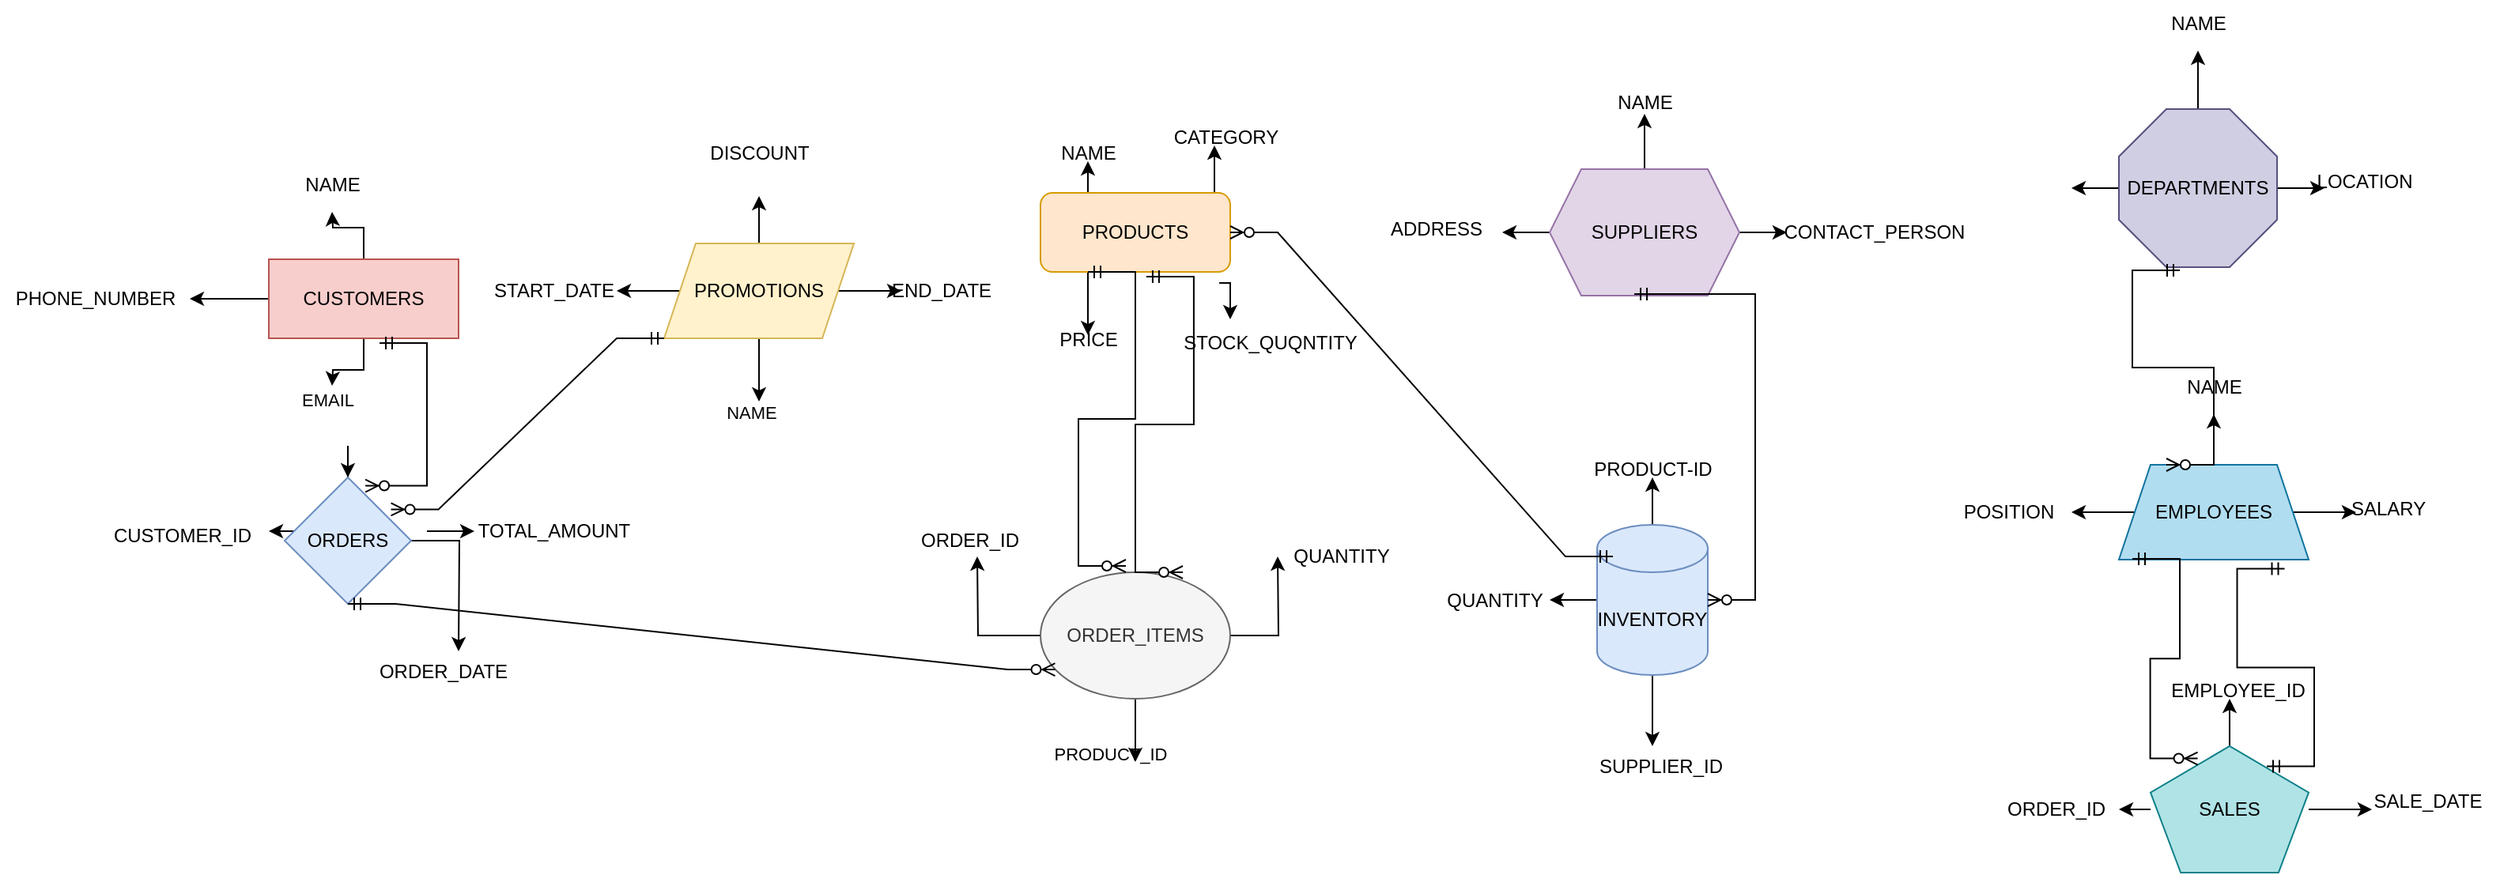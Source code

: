 <mxfile version="24.5.1" type="device">
  <diagram name="Page-1" id="E6YMUaYKfEWk-xOYNXWC">
    <mxGraphModel dx="1563" dy="1889" grid="1" gridSize="10" guides="1" tooltips="1" connect="1" arrows="1" fold="1" page="1" pageScale="1" pageWidth="850" pageHeight="1100" math="0" shadow="0">
      <root>
        <mxCell id="0" />
        <mxCell id="1" parent="0" />
        <mxCell id="QFXuWkM9gua8gUhqy6tU-32" style="edgeStyle=orthogonalEdgeStyle;rounded=0;orthogonalLoop=1;jettySize=auto;html=1;exitX=0.5;exitY=0;exitDx=0;exitDy=0;" edge="1" parent="1" source="QFXuWkM9gua8gUhqy6tU-1">
          <mxGeometry relative="1" as="geometry">
            <mxPoint x="708" y="100" as="targetPoint" />
          </mxGeometry>
        </mxCell>
        <mxCell id="QFXuWkM9gua8gUhqy6tU-34" style="edgeStyle=orthogonalEdgeStyle;rounded=0;orthogonalLoop=1;jettySize=auto;html=1;exitX=0.5;exitY=1;exitDx=0;exitDy=0;" edge="1" parent="1" source="QFXuWkM9gua8gUhqy6tU-1">
          <mxGeometry relative="1" as="geometry">
            <mxPoint x="708" y="210" as="targetPoint" />
            <Array as="points">
              <mxPoint x="708" y="170" />
            </Array>
          </mxGeometry>
        </mxCell>
        <mxCell id="QFXuWkM9gua8gUhqy6tU-38" style="edgeStyle=orthogonalEdgeStyle;rounded=0;orthogonalLoop=1;jettySize=auto;html=1;exitX=0.75;exitY=0;exitDx=0;exitDy=0;" edge="1" parent="1" source="QFXuWkM9gua8gUhqy6tU-1">
          <mxGeometry relative="1" as="geometry">
            <mxPoint x="788" y="90" as="targetPoint" />
          </mxGeometry>
        </mxCell>
        <mxCell id="QFXuWkM9gua8gUhqy6tU-39" style="edgeStyle=orthogonalEdgeStyle;rounded=0;orthogonalLoop=1;jettySize=auto;html=1;exitX=0.942;exitY=1.14;exitDx=0;exitDy=0;exitPerimeter=0;" edge="1" parent="1" source="QFXuWkM9gua8gUhqy6tU-1">
          <mxGeometry relative="1" as="geometry">
            <mxPoint x="798" y="200" as="targetPoint" />
          </mxGeometry>
        </mxCell>
        <mxCell id="QFXuWkM9gua8gUhqy6tU-1" value="PRODUCTS" style="rounded=1;whiteSpace=wrap;html=1;fillColor=#ffe6cc;strokeColor=#d79b00;" vertex="1" parent="1">
          <mxGeometry x="678" y="120" width="120" height="50" as="geometry" />
        </mxCell>
        <mxCell id="QFXuWkM9gua8gUhqy6tU-58" style="edgeStyle=orthogonalEdgeStyle;rounded=0;orthogonalLoop=1;jettySize=auto;html=1;" edge="1" parent="1" source="QFXuWkM9gua8gUhqy6tU-16">
          <mxGeometry relative="1" as="geometry">
            <mxPoint x="230" y="132" as="targetPoint" />
          </mxGeometry>
        </mxCell>
        <mxCell id="QFXuWkM9gua8gUhqy6tU-60" style="edgeStyle=orthogonalEdgeStyle;rounded=0;orthogonalLoop=1;jettySize=auto;html=1;" edge="1" parent="1" source="QFXuWkM9gua8gUhqy6tU-16">
          <mxGeometry relative="1" as="geometry">
            <mxPoint x="230" y="242" as="targetPoint" />
          </mxGeometry>
        </mxCell>
        <mxCell id="QFXuWkM9gua8gUhqy6tU-61" value="EMAIL" style="edgeLabel;html=1;align=center;verticalAlign=middle;resizable=0;points=[];" vertex="1" connectable="0" parent="QFXuWkM9gua8gUhqy6tU-60">
          <mxGeometry x="1" y="9" relative="1" as="geometry">
            <mxPoint x="-12" y="8" as="offset" />
          </mxGeometry>
        </mxCell>
        <mxCell id="QFXuWkM9gua8gUhqy6tU-62" style="edgeStyle=orthogonalEdgeStyle;rounded=0;orthogonalLoop=1;jettySize=auto;html=1;exitX=0;exitY=0.5;exitDx=0;exitDy=0;" edge="1" parent="1" source="QFXuWkM9gua8gUhqy6tU-16">
          <mxGeometry relative="1" as="geometry">
            <mxPoint x="140" y="187" as="targetPoint" />
          </mxGeometry>
        </mxCell>
        <mxCell id="QFXuWkM9gua8gUhqy6tU-16" value="CUSTOMERS" style="rounded=0;whiteSpace=wrap;html=1;fillColor=#f8cecc;strokeColor=#b85450;" vertex="1" parent="1">
          <mxGeometry x="190" y="162" width="120" height="50" as="geometry" />
        </mxCell>
        <mxCell id="QFXuWkM9gua8gUhqy6tU-69" style="edgeStyle=orthogonalEdgeStyle;rounded=0;orthogonalLoop=1;jettySize=auto;html=1;" edge="1" parent="1" source="QFXuWkM9gua8gUhqy6tU-17">
          <mxGeometry relative="1" as="geometry">
            <mxPoint x="310" y="410" as="targetPoint" />
          </mxGeometry>
        </mxCell>
        <mxCell id="QFXuWkM9gua8gUhqy6tU-72" style="edgeStyle=orthogonalEdgeStyle;rounded=0;orthogonalLoop=1;jettySize=auto;html=1;exitX=1;exitY=0.5;exitDx=0;exitDy=0;" edge="1" parent="1">
          <mxGeometry relative="1" as="geometry">
            <mxPoint x="320" y="334" as="targetPoint" />
            <mxPoint x="290" y="334" as="sourcePoint" />
          </mxGeometry>
        </mxCell>
        <mxCell id="QFXuWkM9gua8gUhqy6tU-74" style="edgeStyle=orthogonalEdgeStyle;rounded=0;orthogonalLoop=1;jettySize=auto;html=1;exitX=0;exitY=0.5;exitDx=0;exitDy=0;" edge="1" parent="1">
          <mxGeometry relative="1" as="geometry">
            <mxPoint x="190" y="334" as="targetPoint" />
            <mxPoint x="210" y="334" as="sourcePoint" />
          </mxGeometry>
        </mxCell>
        <mxCell id="QFXuWkM9gua8gUhqy6tU-90" style="edgeStyle=orthogonalEdgeStyle;rounded=0;orthogonalLoop=1;jettySize=auto;html=1;" edge="1" parent="1" source="QFXuWkM9gua8gUhqy6tU-17">
          <mxGeometry relative="1" as="geometry">
            <mxPoint x="240" y="300" as="targetPoint" />
          </mxGeometry>
        </mxCell>
        <mxCell id="QFXuWkM9gua8gUhqy6tU-17" value="ORDERS" style="rhombus;whiteSpace=wrap;html=1;fillColor=#dae8fc;strokeColor=#6c8ebf;" vertex="1" parent="1">
          <mxGeometry x="200" y="300" width="80" height="80" as="geometry" />
        </mxCell>
        <mxCell id="QFXuWkM9gua8gUhqy6tU-44" style="edgeStyle=orthogonalEdgeStyle;rounded=0;orthogonalLoop=1;jettySize=auto;html=1;exitX=0.5;exitY=1;exitDx=0;exitDy=0;" edge="1" parent="1" source="QFXuWkM9gua8gUhqy6tU-18">
          <mxGeometry relative="1" as="geometry">
            <mxPoint x="738" y="420" as="targetPoint" />
          </mxGeometry>
        </mxCell>
        <mxCell id="QFXuWkM9gua8gUhqy6tU-45" value="PRODUCT_ID" style="edgeLabel;html=1;align=center;verticalAlign=middle;resizable=0;points=[];" vertex="1" connectable="0" parent="QFXuWkM9gua8gUhqy6tU-44">
          <mxGeometry x="1" y="8" relative="1" as="geometry">
            <mxPoint x="-8" y="55" as="offset" />
          </mxGeometry>
        </mxCell>
        <mxCell id="QFXuWkM9gua8gUhqy6tU-49" style="edgeStyle=orthogonalEdgeStyle;rounded=0;orthogonalLoop=1;jettySize=auto;html=1;exitX=0;exitY=0.5;exitDx=0;exitDy=0;" edge="1" parent="1" source="QFXuWkM9gua8gUhqy6tU-18">
          <mxGeometry relative="1" as="geometry">
            <mxPoint x="638" y="350" as="targetPoint" />
          </mxGeometry>
        </mxCell>
        <mxCell id="QFXuWkM9gua8gUhqy6tU-50" style="edgeStyle=orthogonalEdgeStyle;rounded=0;orthogonalLoop=1;jettySize=auto;html=1;exitX=1;exitY=0.5;exitDx=0;exitDy=0;" edge="1" parent="1" source="QFXuWkM9gua8gUhqy6tU-18">
          <mxGeometry relative="1" as="geometry">
            <mxPoint x="828" y="350" as="targetPoint" />
          </mxGeometry>
        </mxCell>
        <mxCell id="QFXuWkM9gua8gUhqy6tU-55" style="edgeStyle=orthogonalEdgeStyle;rounded=0;orthogonalLoop=1;jettySize=auto;html=1;" edge="1" parent="1" source="QFXuWkM9gua8gUhqy6tU-18">
          <mxGeometry relative="1" as="geometry">
            <mxPoint x="738" y="480" as="targetPoint" />
          </mxGeometry>
        </mxCell>
        <mxCell id="QFXuWkM9gua8gUhqy6tU-18" value="ORDER_ITEMS" style="ellipse;whiteSpace=wrap;html=1;fillColor=#f5f5f5;fontColor=#333333;strokeColor=#666666;" vertex="1" parent="1">
          <mxGeometry x="678" y="360" width="120" height="80" as="geometry" />
        </mxCell>
        <mxCell id="QFXuWkM9gua8gUhqy6tU-94" style="edgeStyle=orthogonalEdgeStyle;rounded=0;orthogonalLoop=1;jettySize=auto;html=1;" edge="1" parent="1" source="QFXuWkM9gua8gUhqy6tU-19">
          <mxGeometry relative="1" as="geometry">
            <mxPoint x="1060" y="70" as="targetPoint" />
          </mxGeometry>
        </mxCell>
        <mxCell id="QFXuWkM9gua8gUhqy6tU-103" style="edgeStyle=orthogonalEdgeStyle;rounded=0;orthogonalLoop=1;jettySize=auto;html=1;exitX=1;exitY=0.5;exitDx=0;exitDy=0;" edge="1" parent="1" source="QFXuWkM9gua8gUhqy6tU-19">
          <mxGeometry relative="1" as="geometry">
            <mxPoint x="1150" y="145" as="targetPoint" />
          </mxGeometry>
        </mxCell>
        <mxCell id="QFXuWkM9gua8gUhqy6tU-106" style="edgeStyle=orthogonalEdgeStyle;rounded=0;orthogonalLoop=1;jettySize=auto;html=1;" edge="1" parent="1" source="QFXuWkM9gua8gUhqy6tU-19">
          <mxGeometry relative="1" as="geometry">
            <mxPoint x="970" y="145" as="targetPoint" />
          </mxGeometry>
        </mxCell>
        <mxCell id="QFXuWkM9gua8gUhqy6tU-19" value="SUPPLIERS" style="shape=hexagon;perimeter=hexagonPerimeter2;whiteSpace=wrap;html=1;fixedSize=1;fillColor=#e1d5e7;strokeColor=#9673a6;" vertex="1" parent="1">
          <mxGeometry x="1000" y="105" width="120" height="80" as="geometry" />
        </mxCell>
        <mxCell id="QFXuWkM9gua8gUhqy6tU-96" style="edgeStyle=orthogonalEdgeStyle;rounded=0;orthogonalLoop=1;jettySize=auto;html=1;" edge="1" parent="1" source="QFXuWkM9gua8gUhqy6tU-20">
          <mxGeometry relative="1" as="geometry">
            <mxPoint x="1065" y="300" as="targetPoint" />
          </mxGeometry>
        </mxCell>
        <mxCell id="QFXuWkM9gua8gUhqy6tU-98" style="edgeStyle=orthogonalEdgeStyle;rounded=0;orthogonalLoop=1;jettySize=auto;html=1;" edge="1" parent="1" source="QFXuWkM9gua8gUhqy6tU-20">
          <mxGeometry relative="1" as="geometry">
            <mxPoint x="1065" y="470" as="targetPoint" />
          </mxGeometry>
        </mxCell>
        <mxCell id="QFXuWkM9gua8gUhqy6tU-101" style="edgeStyle=orthogonalEdgeStyle;rounded=0;orthogonalLoop=1;jettySize=auto;html=1;" edge="1" parent="1" source="QFXuWkM9gua8gUhqy6tU-20">
          <mxGeometry relative="1" as="geometry">
            <mxPoint x="1000" y="377.5" as="targetPoint" />
          </mxGeometry>
        </mxCell>
        <mxCell id="QFXuWkM9gua8gUhqy6tU-20" value="INVENTORY" style="shape=cylinder3;whiteSpace=wrap;html=1;boundedLbl=1;backgroundOutline=1;size=15;fillColor=#dae8fc;strokeColor=#6c8ebf;" vertex="1" parent="1">
          <mxGeometry x="1030" y="330" width="70" height="95" as="geometry" />
        </mxCell>
        <mxCell id="QFXuWkM9gua8gUhqy6tU-79" style="edgeStyle=orthogonalEdgeStyle;rounded=0;orthogonalLoop=1;jettySize=auto;html=1;" edge="1" parent="1" source="QFXuWkM9gua8gUhqy6tU-21">
          <mxGeometry relative="1" as="geometry">
            <mxPoint x="410" y="182" as="targetPoint" />
          </mxGeometry>
        </mxCell>
        <mxCell id="QFXuWkM9gua8gUhqy6tU-82" style="edgeStyle=orthogonalEdgeStyle;rounded=0;orthogonalLoop=1;jettySize=auto;html=1;" edge="1" parent="1" source="QFXuWkM9gua8gUhqy6tU-21">
          <mxGeometry relative="1" as="geometry">
            <mxPoint x="590" y="182" as="targetPoint" />
          </mxGeometry>
        </mxCell>
        <mxCell id="QFXuWkM9gua8gUhqy6tU-84" style="edgeStyle=orthogonalEdgeStyle;rounded=0;orthogonalLoop=1;jettySize=auto;html=1;" edge="1" parent="1" source="QFXuWkM9gua8gUhqy6tU-21">
          <mxGeometry relative="1" as="geometry">
            <mxPoint x="500" y="122" as="targetPoint" />
          </mxGeometry>
        </mxCell>
        <mxCell id="QFXuWkM9gua8gUhqy6tU-86" style="edgeStyle=orthogonalEdgeStyle;rounded=0;orthogonalLoop=1;jettySize=auto;html=1;" edge="1" parent="1" source="QFXuWkM9gua8gUhqy6tU-21">
          <mxGeometry relative="1" as="geometry">
            <mxPoint x="500" y="252" as="targetPoint" />
          </mxGeometry>
        </mxCell>
        <mxCell id="QFXuWkM9gua8gUhqy6tU-87" value="NAME" style="edgeLabel;html=1;align=center;verticalAlign=middle;resizable=0;points=[];" vertex="1" connectable="0" parent="QFXuWkM9gua8gUhqy6tU-86">
          <mxGeometry x="1" y="-9" relative="1" as="geometry">
            <mxPoint x="4" y="7" as="offset" />
          </mxGeometry>
        </mxCell>
        <mxCell id="QFXuWkM9gua8gUhqy6tU-21" value="PROMOTIONS" style="shape=parallelogram;perimeter=parallelogramPerimeter;whiteSpace=wrap;html=1;fixedSize=1;fillColor=#fff2cc;strokeColor=#d6b656;" vertex="1" parent="1">
          <mxGeometry x="440" y="152" width="120" height="60" as="geometry" />
        </mxCell>
        <mxCell id="QFXuWkM9gua8gUhqy6tU-120" style="edgeStyle=orthogonalEdgeStyle;rounded=0;orthogonalLoop=1;jettySize=auto;html=1;" edge="1" parent="1" source="QFXuWkM9gua8gUhqy6tU-22">
          <mxGeometry relative="1" as="geometry">
            <mxPoint x="1420" y="260" as="targetPoint" />
          </mxGeometry>
        </mxCell>
        <mxCell id="QFXuWkM9gua8gUhqy6tU-126" style="edgeStyle=orthogonalEdgeStyle;rounded=0;orthogonalLoop=1;jettySize=auto;html=1;" edge="1" parent="1" source="QFXuWkM9gua8gUhqy6tU-22">
          <mxGeometry relative="1" as="geometry">
            <mxPoint x="1330" y="322" as="targetPoint" />
          </mxGeometry>
        </mxCell>
        <mxCell id="QFXuWkM9gua8gUhqy6tU-128" style="edgeStyle=orthogonalEdgeStyle;rounded=0;orthogonalLoop=1;jettySize=auto;html=1;" edge="1" parent="1" source="QFXuWkM9gua8gUhqy6tU-22">
          <mxGeometry relative="1" as="geometry">
            <mxPoint x="1510" y="322" as="targetPoint" />
          </mxGeometry>
        </mxCell>
        <mxCell id="QFXuWkM9gua8gUhqy6tU-22" value="EMPLOYEES" style="shape=trapezoid;perimeter=trapezoidPerimeter;whiteSpace=wrap;html=1;fixedSize=1;fillColor=#b1ddf0;strokeColor=#10739e;" vertex="1" parent="1">
          <mxGeometry x="1360" y="292" width="120" height="60" as="geometry" />
        </mxCell>
        <mxCell id="QFXuWkM9gua8gUhqy6tU-130" style="edgeStyle=orthogonalEdgeStyle;rounded=0;orthogonalLoop=1;jettySize=auto;html=1;" edge="1" parent="1" source="QFXuWkM9gua8gUhqy6tU-23">
          <mxGeometry relative="1" as="geometry">
            <mxPoint x="1410" y="30" as="targetPoint" />
          </mxGeometry>
        </mxCell>
        <mxCell id="QFXuWkM9gua8gUhqy6tU-131" style="edgeStyle=orthogonalEdgeStyle;rounded=0;orthogonalLoop=1;jettySize=auto;html=1;exitX=0;exitY=0.5;exitDx=0;exitDy=0;exitPerimeter=0;" edge="1" parent="1" source="QFXuWkM9gua8gUhqy6tU-23">
          <mxGeometry relative="1" as="geometry">
            <mxPoint x="1330" y="117" as="targetPoint" />
          </mxGeometry>
        </mxCell>
        <mxCell id="QFXuWkM9gua8gUhqy6tU-132" style="edgeStyle=orthogonalEdgeStyle;rounded=0;orthogonalLoop=1;jettySize=auto;html=1;exitX=1;exitY=0.5;exitDx=0;exitDy=0;exitPerimeter=0;" edge="1" parent="1" source="QFXuWkM9gua8gUhqy6tU-23">
          <mxGeometry relative="1" as="geometry">
            <mxPoint x="1490" y="117" as="targetPoint" />
          </mxGeometry>
        </mxCell>
        <mxCell id="QFXuWkM9gua8gUhqy6tU-23" value="DEPARTMENTS" style="whiteSpace=wrap;html=1;shape=mxgraph.basic.octagon2;align=center;verticalAlign=middle;dx=15;fillColor=#d0cee2;strokeColor=#56517e;" vertex="1" parent="1">
          <mxGeometry x="1360" y="67" width="100" height="100" as="geometry" />
        </mxCell>
        <mxCell id="QFXuWkM9gua8gUhqy6tU-111" style="edgeStyle=orthogonalEdgeStyle;rounded=0;orthogonalLoop=1;jettySize=auto;html=1;" edge="1" parent="1" source="QFXuWkM9gua8gUhqy6tU-24">
          <mxGeometry relative="1" as="geometry">
            <mxPoint x="1430" y="440" as="targetPoint" />
          </mxGeometry>
        </mxCell>
        <mxCell id="QFXuWkM9gua8gUhqy6tU-113" style="edgeStyle=orthogonalEdgeStyle;rounded=0;orthogonalLoop=1;jettySize=auto;html=1;" edge="1" parent="1" source="QFXuWkM9gua8gUhqy6tU-24">
          <mxGeometry relative="1" as="geometry">
            <mxPoint x="1360" y="510" as="targetPoint" />
          </mxGeometry>
        </mxCell>
        <mxCell id="QFXuWkM9gua8gUhqy6tU-115" style="edgeStyle=orthogonalEdgeStyle;rounded=0;orthogonalLoop=1;jettySize=auto;html=1;" edge="1" parent="1" source="QFXuWkM9gua8gUhqy6tU-24">
          <mxGeometry relative="1" as="geometry">
            <mxPoint x="1520" y="510" as="targetPoint" />
          </mxGeometry>
        </mxCell>
        <mxCell id="QFXuWkM9gua8gUhqy6tU-24" value="SALES" style="whiteSpace=wrap;html=1;shape=mxgraph.basic.pentagon;fillColor=#b0e3e6;strokeColor=#0e8088;" vertex="1" parent="1">
          <mxGeometry x="1380" y="470" width="100" height="80" as="geometry" />
        </mxCell>
        <mxCell id="QFXuWkM9gua8gUhqy6tU-35" value="NAME" style="text;html=1;align=center;verticalAlign=middle;resizable=0;points=[];autosize=1;strokeColor=none;fillColor=none;" vertex="1" parent="1">
          <mxGeometry x="678" y="80" width="60" height="30" as="geometry" />
        </mxCell>
        <mxCell id="QFXuWkM9gua8gUhqy6tU-36" value="CATEGORY" style="text;html=1;align=center;verticalAlign=middle;resizable=0;points=[];autosize=1;strokeColor=none;fillColor=none;" vertex="1" parent="1">
          <mxGeometry x="750" y="70" width="90" height="30" as="geometry" />
        </mxCell>
        <mxCell id="QFXuWkM9gua8gUhqy6tU-37" value="PRICE" style="text;html=1;align=center;verticalAlign=middle;resizable=0;points=[];autosize=1;strokeColor=none;fillColor=none;" vertex="1" parent="1">
          <mxGeometry x="678" y="198" width="60" height="30" as="geometry" />
        </mxCell>
        <mxCell id="QFXuWkM9gua8gUhqy6tU-40" value="STOCK_QUQNTITY" style="text;html=1;align=center;verticalAlign=middle;resizable=0;points=[];autosize=1;strokeColor=none;fillColor=none;" vertex="1" parent="1">
          <mxGeometry x="758" y="200" width="130" height="30" as="geometry" />
        </mxCell>
        <mxCell id="QFXuWkM9gua8gUhqy6tU-43" value="ORDER_ID" style="text;html=1;align=center;verticalAlign=middle;resizable=0;points=[];autosize=1;strokeColor=none;fillColor=none;" vertex="1" parent="1">
          <mxGeometry x="588" y="325" width="90" height="30" as="geometry" />
        </mxCell>
        <mxCell id="QFXuWkM9gua8gUhqy6tU-47" value="QUANTITY" style="text;html=1;align=center;verticalAlign=middle;resizable=0;points=[];autosize=1;strokeColor=none;fillColor=none;" vertex="1" parent="1">
          <mxGeometry x="828" y="335" width="80" height="30" as="geometry" />
        </mxCell>
        <mxCell id="QFXuWkM9gua8gUhqy6tU-51" value="" style="edgeStyle=entityRelationEdgeStyle;fontSize=12;html=1;endArrow=ERzeroToMany;startArrow=ERmandOne;rounded=0;entryX=0.75;entryY=0;entryDx=0;entryDy=0;entryPerimeter=0;exitX=0.558;exitY=1.06;exitDx=0;exitDy=0;exitPerimeter=0;" edge="1" parent="1" source="QFXuWkM9gua8gUhqy6tU-1" target="QFXuWkM9gua8gUhqy6tU-18">
          <mxGeometry width="100" height="100" relative="1" as="geometry">
            <mxPoint x="748" y="100" as="sourcePoint" />
            <mxPoint x="798" y="190" as="targetPoint" />
            <Array as="points">
              <mxPoint x="728" y="180" />
              <mxPoint x="558" y="180" />
              <mxPoint x="798" y="230" />
              <mxPoint x="798" y="260" />
              <mxPoint x="788" y="230" />
            </Array>
          </mxGeometry>
        </mxCell>
        <mxCell id="QFXuWkM9gua8gUhqy6tU-56" value="" style="edgeStyle=entityRelationEdgeStyle;fontSize=12;html=1;endArrow=ERzeroToMany;startArrow=ERmandOne;rounded=0;entryX=0.45;entryY=-0.05;entryDx=0;entryDy=0;entryPerimeter=0;exitX=0.25;exitY=1;exitDx=0;exitDy=0;" edge="1" parent="1" source="QFXuWkM9gua8gUhqy6tU-1" target="QFXuWkM9gua8gUhqy6tU-18">
          <mxGeometry width="100" height="100" relative="1" as="geometry">
            <mxPoint x="718" y="170" as="sourcePoint" />
            <mxPoint x="988" y="250" as="targetPoint" />
            <Array as="points">
              <mxPoint x="998" y="220" />
              <mxPoint x="948" y="270" />
            </Array>
          </mxGeometry>
        </mxCell>
        <mxCell id="QFXuWkM9gua8gUhqy6tU-59" value="NAME" style="text;html=1;align=center;verticalAlign=middle;resizable=0;points=[];autosize=1;strokeColor=none;fillColor=none;" vertex="1" parent="1">
          <mxGeometry x="200" y="100" width="60" height="30" as="geometry" />
        </mxCell>
        <mxCell id="QFXuWkM9gua8gUhqy6tU-63" value="PHONE_NUMBER" style="text;html=1;align=center;verticalAlign=middle;resizable=0;points=[];autosize=1;strokeColor=none;fillColor=none;" vertex="1" parent="1">
          <mxGeometry x="20" y="172" width="120" height="30" as="geometry" />
        </mxCell>
        <mxCell id="QFXuWkM9gua8gUhqy6tU-73" value="TOTAL_AMOUNT" style="text;html=1;align=center;verticalAlign=middle;resizable=0;points=[];autosize=1;strokeColor=none;fillColor=none;" vertex="1" parent="1">
          <mxGeometry x="310" y="319" width="120" height="30" as="geometry" />
        </mxCell>
        <mxCell id="QFXuWkM9gua8gUhqy6tU-75" value="CUSTOMER_ID" style="text;html=1;align=center;verticalAlign=middle;resizable=0;points=[];autosize=1;strokeColor=none;fillColor=none;" vertex="1" parent="1">
          <mxGeometry x="80" y="322" width="110" height="30" as="geometry" />
        </mxCell>
        <mxCell id="QFXuWkM9gua8gUhqy6tU-76" value="" style="edgeStyle=entityRelationEdgeStyle;fontSize=12;html=1;endArrow=ERzeroToMany;startArrow=ERmandOne;rounded=0;entryX=0.638;entryY=0.066;entryDx=0;entryDy=0;entryPerimeter=0;" edge="1" parent="1" target="QFXuWkM9gua8gUhqy6tU-17">
          <mxGeometry width="100" height="100" relative="1" as="geometry">
            <mxPoint x="260" y="215" as="sourcePoint" />
            <mxPoint x="280" y="345" as="targetPoint" />
            <Array as="points">
              <mxPoint x="420" y="245" />
            </Array>
          </mxGeometry>
        </mxCell>
        <mxCell id="QFXuWkM9gua8gUhqy6tU-81" value="START_DATE" style="text;html=1;align=center;verticalAlign=middle;resizable=0;points=[];autosize=1;strokeColor=none;fillColor=none;" vertex="1" parent="1">
          <mxGeometry x="320" y="167" width="100" height="30" as="geometry" />
        </mxCell>
        <mxCell id="QFXuWkM9gua8gUhqy6tU-83" value="END_DATE" style="text;html=1;align=center;verticalAlign=middle;resizable=0;points=[];autosize=1;strokeColor=none;fillColor=none;" vertex="1" parent="1">
          <mxGeometry x="570" y="167" width="90" height="30" as="geometry" />
        </mxCell>
        <mxCell id="QFXuWkM9gua8gUhqy6tU-85" value="DISCOUNT" style="text;html=1;align=center;verticalAlign=middle;resizable=0;points=[];autosize=1;strokeColor=none;fillColor=none;" vertex="1" parent="1">
          <mxGeometry x="455" y="80" width="90" height="30" as="geometry" />
        </mxCell>
        <mxCell id="QFXuWkM9gua8gUhqy6tU-88" value="" style="edgeStyle=entityRelationEdgeStyle;fontSize=12;html=1;endArrow=ERzeroToMany;startArrow=ERmandOne;rounded=0;exitX=0;exitY=1;exitDx=0;exitDy=0;entryX=0.841;entryY=0.253;entryDx=0;entryDy=0;entryPerimeter=0;" edge="1" parent="1" source="QFXuWkM9gua8gUhqy6tU-21" target="QFXuWkM9gua8gUhqy6tU-17">
          <mxGeometry width="100" height="100" relative="1" as="geometry">
            <mxPoint x="380" y="312" as="sourcePoint" />
            <mxPoint x="290" y="334" as="targetPoint" />
            <Array as="points">
              <mxPoint x="320" y="162" />
              <mxPoint x="260" y="290" />
            </Array>
          </mxGeometry>
        </mxCell>
        <mxCell id="QFXuWkM9gua8gUhqy6tU-92" value="ORDER_DATE" style="text;html=1;align=center;verticalAlign=middle;resizable=0;points=[];autosize=1;strokeColor=none;fillColor=none;" vertex="1" parent="1">
          <mxGeometry x="250" y="408" width="100" height="30" as="geometry" />
        </mxCell>
        <mxCell id="QFXuWkM9gua8gUhqy6tU-93" value="" style="edgeStyle=entityRelationEdgeStyle;fontSize=12;html=1;endArrow=ERzeroToMany;startArrow=ERmandOne;rounded=0;exitX=0.5;exitY=1;exitDx=0;exitDy=0;entryX=0.077;entryY=0.769;entryDx=0;entryDy=0;entryPerimeter=0;" edge="1" parent="1" source="QFXuWkM9gua8gUhqy6tU-17" target="QFXuWkM9gua8gUhqy6tU-18">
          <mxGeometry width="100" height="100" relative="1" as="geometry">
            <mxPoint x="340" y="580" as="sourcePoint" />
            <mxPoint x="440" y="480" as="targetPoint" />
          </mxGeometry>
        </mxCell>
        <mxCell id="QFXuWkM9gua8gUhqy6tU-95" value="NAME" style="text;html=1;align=center;verticalAlign=middle;resizable=0;points=[];autosize=1;strokeColor=none;fillColor=none;" vertex="1" parent="1">
          <mxGeometry x="1030" y="48" width="60" height="30" as="geometry" />
        </mxCell>
        <mxCell id="QFXuWkM9gua8gUhqy6tU-100" value="SUPPLIER_ID" style="text;html=1;align=center;verticalAlign=middle;resizable=0;points=[];autosize=1;strokeColor=none;fillColor=none;" vertex="1" parent="1">
          <mxGeometry x="1020" y="468" width="100" height="30" as="geometry" />
        </mxCell>
        <mxCell id="QFXuWkM9gua8gUhqy6tU-102" value="QUANTITY" style="text;html=1;align=center;verticalAlign=middle;resizable=0;points=[];autosize=1;strokeColor=none;fillColor=none;" vertex="1" parent="1">
          <mxGeometry x="925" y="362.5" width="80" height="30" as="geometry" />
        </mxCell>
        <mxCell id="QFXuWkM9gua8gUhqy6tU-105" value="CONTACT_PERSON" style="text;html=1;align=center;verticalAlign=middle;resizable=0;points=[];autosize=1;strokeColor=none;fillColor=none;" vertex="1" parent="1">
          <mxGeometry x="1135" y="130" width="140" height="30" as="geometry" />
        </mxCell>
        <mxCell id="QFXuWkM9gua8gUhqy6tU-107" value="ADDRESS" style="text;html=1;align=center;verticalAlign=middle;resizable=0;points=[];autosize=1;strokeColor=none;fillColor=none;" vertex="1" parent="1">
          <mxGeometry x="888" y="128" width="80" height="30" as="geometry" />
        </mxCell>
        <mxCell id="QFXuWkM9gua8gUhqy6tU-108" value="" style="edgeStyle=entityRelationEdgeStyle;fontSize=12;html=1;endArrow=ERzeroToMany;startArrow=ERmandOne;rounded=0;exitX=0.446;exitY=0.988;exitDx=0;exitDy=0;exitPerimeter=0;" edge="1" parent="1" source="QFXuWkM9gua8gUhqy6tU-19" target="QFXuWkM9gua8gUhqy6tU-20">
          <mxGeometry width="100" height="100" relative="1" as="geometry">
            <mxPoint x="1225" y="289" as="sourcePoint" />
            <mxPoint x="1250" y="185" as="targetPoint" />
          </mxGeometry>
        </mxCell>
        <mxCell id="QFXuWkM9gua8gUhqy6tU-97" value="PRODUCT-ID" style="text;html=1;align=center;verticalAlign=middle;resizable=0;points=[];autosize=1;strokeColor=none;fillColor=none;" vertex="1" parent="1">
          <mxGeometry x="1015" y="280" width="100" height="30" as="geometry" />
        </mxCell>
        <mxCell id="QFXuWkM9gua8gUhqy6tU-110" value="" style="edgeStyle=entityRelationEdgeStyle;fontSize=12;html=1;endArrow=ERzeroToMany;startArrow=ERmandOne;rounded=0;exitX=0.143;exitY=0.211;exitDx=0;exitDy=0;exitPerimeter=0;entryX=1;entryY=0.5;entryDx=0;entryDy=0;" edge="1" parent="1" source="QFXuWkM9gua8gUhqy6tU-20" target="QFXuWkM9gua8gUhqy6tU-1">
          <mxGeometry width="100" height="100" relative="1" as="geometry">
            <mxPoint x="860" y="285" as="sourcePoint" />
            <mxPoint x="890" y="190" as="targetPoint" />
            <Array as="points">
              <mxPoint x="990" y="140" />
            </Array>
          </mxGeometry>
        </mxCell>
        <mxCell id="QFXuWkM9gua8gUhqy6tU-112" value="EMPLOYEE_ID" style="text;html=1;align=center;verticalAlign=middle;resizable=0;points=[];autosize=1;strokeColor=none;fillColor=none;" vertex="1" parent="1">
          <mxGeometry x="1380" y="420" width="110" height="30" as="geometry" />
        </mxCell>
        <mxCell id="QFXuWkM9gua8gUhqy6tU-114" value="ORDER_ID" style="text;html=1;align=center;verticalAlign=middle;resizable=0;points=[];autosize=1;strokeColor=none;fillColor=none;" vertex="1" parent="1">
          <mxGeometry x="1275" y="495" width="90" height="30" as="geometry" />
        </mxCell>
        <mxCell id="QFXuWkM9gua8gUhqy6tU-119" value="SALE_DATE" style="text;html=1;align=center;verticalAlign=middle;resizable=0;points=[];autosize=1;strokeColor=none;fillColor=none;" vertex="1" parent="1">
          <mxGeometry x="1510" y="490" width="90" height="30" as="geometry" />
        </mxCell>
        <mxCell id="QFXuWkM9gua8gUhqy6tU-121" value="NAME" style="text;html=1;align=center;verticalAlign=middle;resizable=0;points=[];autosize=1;strokeColor=none;fillColor=none;" vertex="1" parent="1">
          <mxGeometry x="1390" y="228" width="60" height="30" as="geometry" />
        </mxCell>
        <mxCell id="QFXuWkM9gua8gUhqy6tU-127" value="POSITION" style="text;html=1;align=center;verticalAlign=middle;resizable=0;points=[];autosize=1;strokeColor=none;fillColor=none;" vertex="1" parent="1">
          <mxGeometry x="1250" y="307" width="80" height="30" as="geometry" />
        </mxCell>
        <mxCell id="QFXuWkM9gua8gUhqy6tU-129" value="SALARY" style="text;html=1;align=center;verticalAlign=middle;resizable=0;points=[];autosize=1;strokeColor=none;fillColor=none;" vertex="1" parent="1">
          <mxGeometry x="1495" y="305" width="70" height="30" as="geometry" />
        </mxCell>
        <mxCell id="QFXuWkM9gua8gUhqy6tU-133" value="NAME" style="text;html=1;align=center;verticalAlign=middle;resizable=0;points=[];autosize=1;strokeColor=none;fillColor=none;" vertex="1" parent="1">
          <mxGeometry x="1380" y="-2" width="60" height="30" as="geometry" />
        </mxCell>
        <mxCell id="QFXuWkM9gua8gUhqy6tU-134" value="LOCATION" style="text;html=1;align=center;verticalAlign=middle;resizable=0;points=[];autosize=1;strokeColor=none;fillColor=none;" vertex="1" parent="1">
          <mxGeometry x="1475" y="98" width="80" height="30" as="geometry" />
        </mxCell>
        <mxCell id="QFXuWkM9gua8gUhqy6tU-135" value="" style="edgeStyle=entityRelationEdgeStyle;fontSize=12;html=1;endArrow=ERzeroToMany;startArrow=ERmandOne;rounded=0;entryX=0.25;entryY=0;entryDx=0;entryDy=0;exitX=0.385;exitY=1.02;exitDx=0;exitDy=0;exitPerimeter=0;" edge="1" parent="1" source="QFXuWkM9gua8gUhqy6tU-23" target="QFXuWkM9gua8gUhqy6tU-22">
          <mxGeometry width="100" height="100" relative="1" as="geometry">
            <mxPoint x="1360" y="180" as="sourcePoint" />
            <mxPoint x="1255" y="192" as="targetPoint" />
          </mxGeometry>
        </mxCell>
        <mxCell id="QFXuWkM9gua8gUhqy6tU-136" value="" style="edgeStyle=entityRelationEdgeStyle;fontSize=12;html=1;endArrow=ERzeroToMany;startArrow=ERmandOne;rounded=0;entryX=0.298;entryY=0.097;entryDx=0;entryDy=0;entryPerimeter=0;exitX=0.071;exitY=0.992;exitDx=0;exitDy=0;exitPerimeter=0;" edge="1" parent="1" source="QFXuWkM9gua8gUhqy6tU-22" target="QFXuWkM9gua8gUhqy6tU-24">
          <mxGeometry width="100" height="100" relative="1" as="geometry">
            <mxPoint x="1070" y="290" as="sourcePoint" />
            <mxPoint x="1170" y="190" as="targetPoint" />
          </mxGeometry>
        </mxCell>
        <mxCell id="QFXuWkM9gua8gUhqy6tU-137" value="" style="edgeStyle=entityRelationEdgeStyle;fontSize=12;html=1;endArrow=ERmandOne;startArrow=ERmandOne;rounded=0;exitX=0.735;exitY=0.16;exitDx=0;exitDy=0;exitPerimeter=0;entryX=0.873;entryY=1.096;entryDx=0;entryDy=0;entryPerimeter=0;" edge="1" parent="1" source="QFXuWkM9gua8gUhqy6tU-24" target="QFXuWkM9gua8gUhqy6tU-22">
          <mxGeometry width="100" height="100" relative="1" as="geometry">
            <mxPoint x="1370" y="455" as="sourcePoint" />
            <mxPoint x="1470" y="355" as="targetPoint" />
          </mxGeometry>
        </mxCell>
      </root>
    </mxGraphModel>
  </diagram>
</mxfile>
